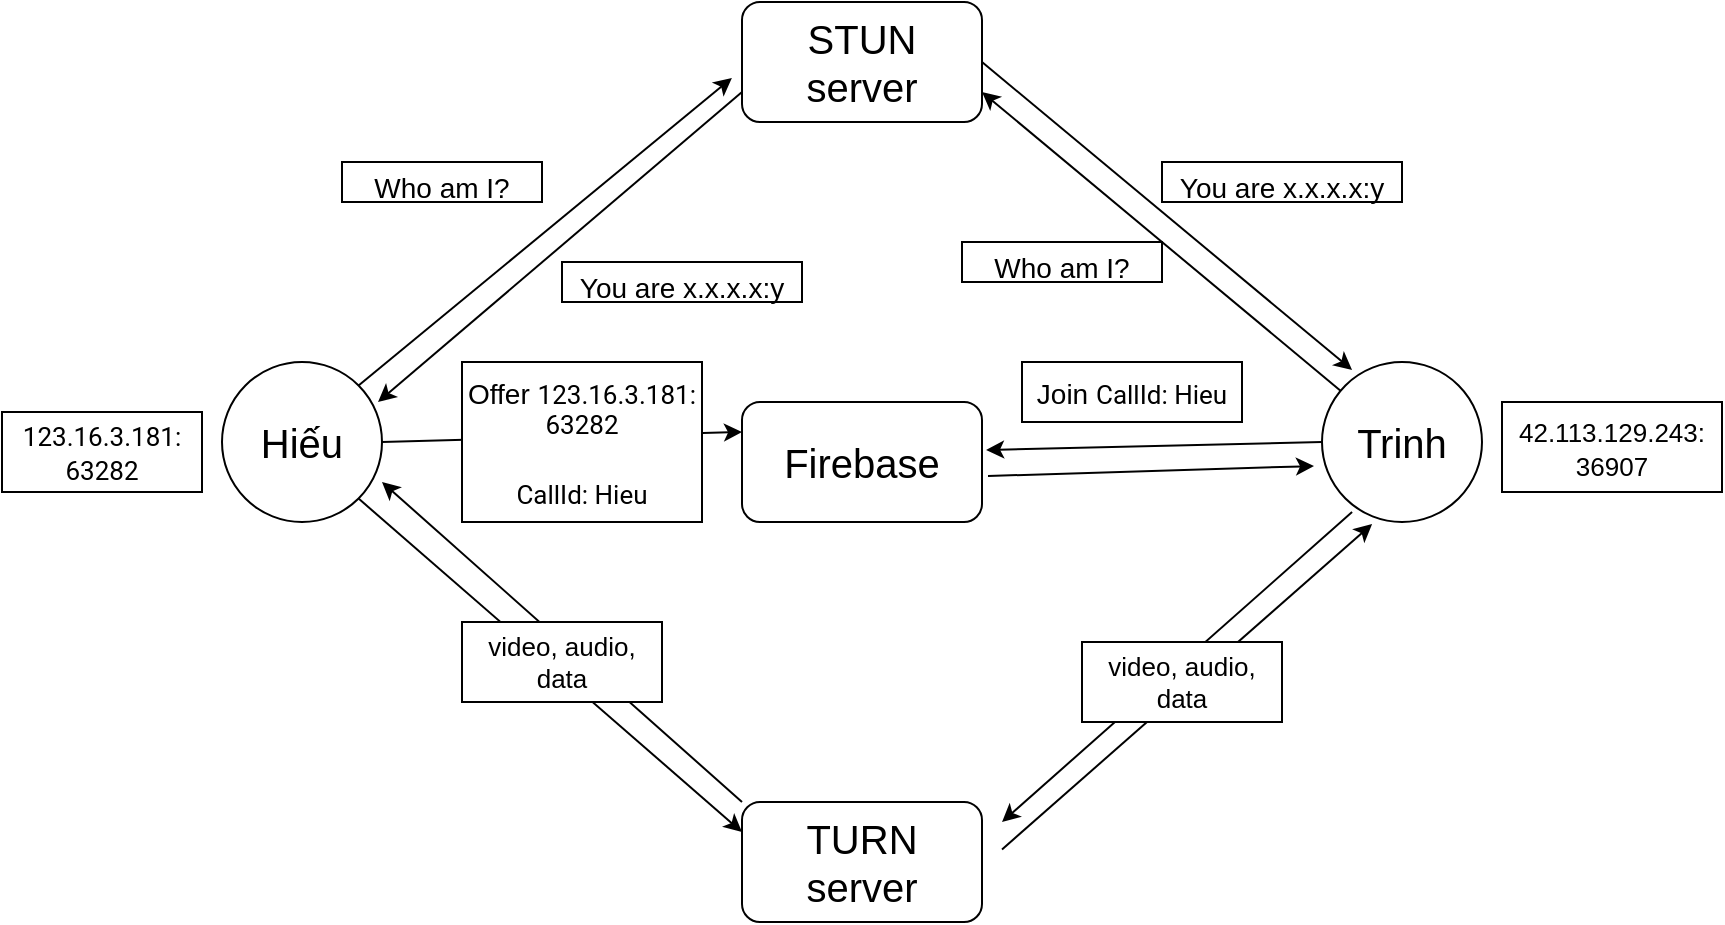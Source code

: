 <mxfile version="20.7.3" type="github">
  <diagram id="hO2c9e0ag-w_Zp7F7HRF" name="Trang-1">
    <mxGraphModel dx="954" dy="481" grid="1" gridSize="10" guides="1" tooltips="1" connect="1" arrows="1" fold="1" page="1" pageScale="1" pageWidth="2339" pageHeight="3300" math="0" shadow="0">
      <root>
        <mxCell id="0" />
        <mxCell id="1" parent="0" />
        <mxCell id="8AqZJE-wEw9Ke-_Pna0a-1" value="&lt;font style=&quot;font-size: 20px;&quot;&gt;Hiếu&lt;/font&gt;" style="ellipse;whiteSpace=wrap;html=1;aspect=fixed;" vertex="1" parent="1">
          <mxGeometry x="210" y="240" width="80" height="80" as="geometry" />
        </mxCell>
        <mxCell id="8AqZJE-wEw9Ke-_Pna0a-2" value="&lt;font style=&quot;font-size: 20px;&quot;&gt;Trinh&lt;/font&gt;" style="ellipse;whiteSpace=wrap;html=1;aspect=fixed;" vertex="1" parent="1">
          <mxGeometry x="760" y="240" width="80" height="80" as="geometry" />
        </mxCell>
        <mxCell id="8AqZJE-wEw9Ke-_Pna0a-3" value="STUN&lt;br&gt;server" style="rounded=1;whiteSpace=wrap;html=1;fontSize=20;" vertex="1" parent="1">
          <mxGeometry x="470" y="60" width="120" height="60" as="geometry" />
        </mxCell>
        <mxCell id="8AqZJE-wEw9Ke-_Pna0a-4" value="Firebase&lt;br&gt;" style="rounded=1;whiteSpace=wrap;html=1;fontSize=20;" vertex="1" parent="1">
          <mxGeometry x="470" y="260" width="120" height="60" as="geometry" />
        </mxCell>
        <mxCell id="8AqZJE-wEw9Ke-_Pna0a-5" value="TURN&lt;br&gt;server" style="rounded=1;whiteSpace=wrap;html=1;fontSize=20;" vertex="1" parent="1">
          <mxGeometry x="470" y="460" width="120" height="60" as="geometry" />
        </mxCell>
        <mxCell id="8AqZJE-wEw9Ke-_Pna0a-7" value="" style="endArrow=classic;html=1;rounded=0;fontSize=20;exitX=1;exitY=0;exitDx=0;exitDy=0;entryX=-0.042;entryY=0.633;entryDx=0;entryDy=0;entryPerimeter=0;" edge="1" parent="1" source="8AqZJE-wEw9Ke-_Pna0a-1" target="8AqZJE-wEw9Ke-_Pna0a-3">
          <mxGeometry width="50" height="50" relative="1" as="geometry">
            <mxPoint x="460" y="330" as="sourcePoint" />
            <mxPoint x="510" y="280" as="targetPoint" />
          </mxGeometry>
        </mxCell>
        <mxCell id="8AqZJE-wEw9Ke-_Pna0a-8" value="" style="endArrow=classic;html=1;rounded=0;fontSize=20;exitX=1;exitY=0.5;exitDx=0;exitDy=0;entryX=0;entryY=0.25;entryDx=0;entryDy=0;" edge="1" parent="1" source="8AqZJE-wEw9Ke-_Pna0a-1" target="8AqZJE-wEw9Ke-_Pna0a-4">
          <mxGeometry width="50" height="50" relative="1" as="geometry">
            <mxPoint x="288.284" y="261.716" as="sourcePoint" />
            <mxPoint x="474.96" y="107.98" as="targetPoint" />
          </mxGeometry>
        </mxCell>
        <mxCell id="8AqZJE-wEw9Ke-_Pna0a-9" value="" style="endArrow=classic;html=1;rounded=0;fontSize=20;exitX=0;exitY=0.75;exitDx=0;exitDy=0;entryX=0.975;entryY=0.25;entryDx=0;entryDy=0;entryPerimeter=0;" edge="1" parent="1" source="8AqZJE-wEw9Ke-_Pna0a-3" target="8AqZJE-wEw9Ke-_Pna0a-1">
          <mxGeometry width="50" height="50" relative="1" as="geometry">
            <mxPoint x="298.284" y="271.716" as="sourcePoint" />
            <mxPoint x="484.96" y="117.98" as="targetPoint" />
          </mxGeometry>
        </mxCell>
        <mxCell id="8AqZJE-wEw9Ke-_Pna0a-10" value="" style="endArrow=classic;html=1;rounded=0;fontSize=20;exitX=1;exitY=0;exitDx=0;exitDy=0;entryX=0.313;entryY=1.013;entryDx=0;entryDy=0;entryPerimeter=0;" edge="1" parent="1" target="8AqZJE-wEw9Ke-_Pna0a-2">
          <mxGeometry width="50" height="50" relative="1" as="geometry">
            <mxPoint x="600.004" y="483.736" as="sourcePoint" />
            <mxPoint x="786.68" y="330" as="targetPoint" />
          </mxGeometry>
        </mxCell>
        <mxCell id="8AqZJE-wEw9Ke-_Pna0a-11" value="" style="endArrow=classic;html=1;rounded=0;fontSize=20;exitX=1;exitY=1;exitDx=0;exitDy=0;entryX=0;entryY=0.25;entryDx=0;entryDy=0;" edge="1" parent="1" source="8AqZJE-wEw9Ke-_Pna0a-1" target="8AqZJE-wEw9Ke-_Pna0a-5">
          <mxGeometry width="50" height="50" relative="1" as="geometry">
            <mxPoint x="318.284" y="291.716" as="sourcePoint" />
            <mxPoint x="504.96" y="137.98" as="targetPoint" />
          </mxGeometry>
        </mxCell>
        <mxCell id="8AqZJE-wEw9Ke-_Pna0a-13" value="" style="endArrow=classic;html=1;rounded=0;fontSize=20;exitX=1;exitY=0.5;exitDx=0;exitDy=0;entryX=0.188;entryY=0.05;entryDx=0;entryDy=0;entryPerimeter=0;" edge="1" parent="1" source="8AqZJE-wEw9Ke-_Pna0a-3" target="8AqZJE-wEw9Ke-_Pna0a-2">
          <mxGeometry width="50" height="50" relative="1" as="geometry">
            <mxPoint x="590.004" y="80.004" as="sourcePoint" />
            <mxPoint x="781.72" y="246.72" as="targetPoint" />
          </mxGeometry>
        </mxCell>
        <mxCell id="8AqZJE-wEw9Ke-_Pna0a-14" value="" style="endArrow=classic;html=1;rounded=0;fontSize=20;exitX=0;exitY=0;exitDx=0;exitDy=0;entryX=1;entryY=0.75;entryDx=0;entryDy=0;entryPerimeter=0;" edge="1" parent="1" source="8AqZJE-wEw9Ke-_Pna0a-5" target="8AqZJE-wEw9Ke-_Pna0a-1">
          <mxGeometry width="50" height="50" relative="1" as="geometry">
            <mxPoint x="298.284" y="328.284" as="sourcePoint" />
            <mxPoint x="490" y="495" as="targetPoint" />
          </mxGeometry>
        </mxCell>
        <mxCell id="8AqZJE-wEw9Ke-_Pna0a-15" value="" style="endArrow=classic;html=1;rounded=0;fontSize=20;exitX=0.188;exitY=0.938;exitDx=0;exitDy=0;exitPerimeter=0;" edge="1" parent="1" source="8AqZJE-wEw9Ke-_Pna0a-2">
          <mxGeometry width="50" height="50" relative="1" as="geometry">
            <mxPoint x="640.004" y="330.004" as="sourcePoint" />
            <mxPoint x="600" y="470" as="targetPoint" />
          </mxGeometry>
        </mxCell>
        <mxCell id="8AqZJE-wEw9Ke-_Pna0a-16" value="" style="endArrow=classic;html=1;rounded=0;fontSize=20;entryX=1;entryY=0.75;entryDx=0;entryDy=0;" edge="1" parent="1" source="8AqZJE-wEw9Ke-_Pna0a-2" target="8AqZJE-wEw9Ke-_Pna0a-3">
          <mxGeometry width="50" height="50" relative="1" as="geometry">
            <mxPoint x="610.004" y="493.736" as="sourcePoint" />
            <mxPoint x="795.04" y="331.04" as="targetPoint" />
          </mxGeometry>
        </mxCell>
        <mxCell id="8AqZJE-wEw9Ke-_Pna0a-19" value="" style="endArrow=classic;html=1;rounded=0;fontSize=20;exitX=0;exitY=0.5;exitDx=0;exitDy=0;entryX=1.017;entryY=0.4;entryDx=0;entryDy=0;entryPerimeter=0;" edge="1" parent="1" source="8AqZJE-wEw9Ke-_Pna0a-2" target="8AqZJE-wEw9Ke-_Pna0a-4">
          <mxGeometry width="50" height="50" relative="1" as="geometry">
            <mxPoint x="620.004" y="503.736" as="sourcePoint" />
            <mxPoint x="805.04" y="341.04" as="targetPoint" />
          </mxGeometry>
        </mxCell>
        <mxCell id="8AqZJE-wEw9Ke-_Pna0a-20" value="" style="endArrow=classic;html=1;rounded=0;fontSize=20;exitX=1.025;exitY=0.617;exitDx=0;exitDy=0;exitPerimeter=0;entryX=-0.05;entryY=0.65;entryDx=0;entryDy=0;entryPerimeter=0;" edge="1" parent="1" source="8AqZJE-wEw9Ke-_Pna0a-4" target="8AqZJE-wEw9Ke-_Pna0a-2">
          <mxGeometry width="50" height="50" relative="1" as="geometry">
            <mxPoint x="770" y="290" as="sourcePoint" />
            <mxPoint x="750" y="300" as="targetPoint" />
          </mxGeometry>
        </mxCell>
        <mxCell id="8AqZJE-wEw9Ke-_Pna0a-21" value="&lt;font style=&quot;font-size: 14px;&quot;&gt;Who am I?&lt;/font&gt;" style="rounded=0;whiteSpace=wrap;html=1;fontSize=20;" vertex="1" parent="1">
          <mxGeometry x="270" y="140" width="100" height="20" as="geometry" />
        </mxCell>
        <mxCell id="8AqZJE-wEw9Ke-_Pna0a-22" value="&lt;font style=&quot;font-size: 14px;&quot;&gt;Who am I?&lt;/font&gt;" style="rounded=0;whiteSpace=wrap;html=1;fontSize=20;" vertex="1" parent="1">
          <mxGeometry x="580" y="180" width="100" height="20" as="geometry" />
        </mxCell>
        <mxCell id="8AqZJE-wEw9Ke-_Pna0a-23" value="&lt;font style=&quot;font-size: 14px;&quot;&gt;You are x.x.x.x:y&lt;/font&gt;" style="rounded=0;whiteSpace=wrap;html=1;fontSize=20;" vertex="1" parent="1">
          <mxGeometry x="680" y="140" width="120" height="20" as="geometry" />
        </mxCell>
        <mxCell id="8AqZJE-wEw9Ke-_Pna0a-24" value="&lt;font style=&quot;font-size: 14px;&quot;&gt;You are x.x.x.x:y&lt;/font&gt;" style="rounded=0;whiteSpace=wrap;html=1;fontSize=20;" vertex="1" parent="1">
          <mxGeometry x="380" y="190" width="120" height="20" as="geometry" />
        </mxCell>
        <mxCell id="8AqZJE-wEw9Ke-_Pna0a-25" value="&lt;p style=&quot;line-height: 60%;&quot;&gt;&lt;font style=&quot;font-size: 14px;&quot;&gt;Offer&amp;nbsp;&lt;/font&gt;&lt;span style=&quot;font-family: Roboto, sans-serif; font-size: 13px; text-align: right;&quot;&gt;123.16.3.181:&lt;/span&gt;&lt;br style=&quot;border-color: var(--border-color); font-family: Roboto, sans-serif; font-size: 13px; text-align: right;&quot;&gt;&lt;span style=&quot;border-color: var(--border-color); font-family: Roboto, sans-serif; font-size: 13px; text-align: left;&quot;&gt;63282&lt;/span&gt;&lt;/p&gt;&lt;p style=&quot;line-height: 60%;&quot;&gt;&lt;span style=&quot;border-color: var(--border-color); font-family: Roboto, sans-serif; font-size: 13px; text-align: left;&quot;&gt;CallId: Hieu&lt;/span&gt;&lt;/p&gt;" style="rounded=0;whiteSpace=wrap;html=1;fontSize=20;" vertex="1" parent="1">
          <mxGeometry x="330" y="240" width="120" height="80" as="geometry" />
        </mxCell>
        <mxCell id="8AqZJE-wEw9Ke-_Pna0a-26" value="&lt;span style=&quot;color: rgb(0, 0, 0); font-family: Roboto, sans-serif; font-style: normal; font-variant-ligatures: normal; font-variant-caps: normal; letter-spacing: normal; orphans: 2; text-align: right; text-indent: 0px; text-transform: none; widows: 2; word-spacing: 0px; -webkit-text-stroke-width: 0px; text-decoration-thickness: initial; text-decoration-style: initial; text-decoration-color: initial; float: none; display: inline !important; font-size: 13px;&quot;&gt;123.16.3.181:&lt;br&gt;&lt;span style=&quot;text-align: left;&quot;&gt;63282&lt;/span&gt;&lt;br&gt;&lt;/span&gt;" style="rounded=0;whiteSpace=wrap;html=1;fontSize=14;" vertex="1" parent="1">
          <mxGeometry x="100" y="265" width="100" height="40" as="geometry" />
        </mxCell>
        <mxCell id="8AqZJE-wEw9Ke-_Pna0a-27" value="&lt;font style=&quot;font-size: 13px;&quot;&gt;42.113.129.243: 36907&lt;/font&gt;" style="rounded=0;whiteSpace=wrap;html=1;fontSize=14;" vertex="1" parent="1">
          <mxGeometry x="850" y="260" width="110" height="45" as="geometry" />
        </mxCell>
        <mxCell id="8AqZJE-wEw9Ke-_Pna0a-29" value="&lt;p style=&quot;text-align: center; line-height: 60%;&quot;&gt;&lt;span style=&quot;text-align: left; background-color: initial; font-size: 14px;&quot;&gt;Join&amp;nbsp;&lt;/span&gt;&lt;span style=&quot;font-family: Roboto, sans-serif; font-size: 13px; text-align: left; background-color: initial;&quot;&gt;CallId: Hieu&lt;/span&gt;&lt;br&gt;&lt;/p&gt;" style="rounded=0;whiteSpace=wrap;html=1;fontSize=20;" vertex="1" parent="1">
          <mxGeometry x="610" y="240" width="110" height="30" as="geometry" />
        </mxCell>
        <mxCell id="8AqZJE-wEw9Ke-_Pna0a-30" value="video, audio, data" style="rounded=0;whiteSpace=wrap;html=1;fontSize=13;" vertex="1" parent="1">
          <mxGeometry x="330" y="370" width="100" height="40" as="geometry" />
        </mxCell>
        <mxCell id="8AqZJE-wEw9Ke-_Pna0a-31" value="video, audio, data" style="rounded=0;whiteSpace=wrap;html=1;fontSize=13;" vertex="1" parent="1">
          <mxGeometry x="640" y="380" width="100" height="40" as="geometry" />
        </mxCell>
      </root>
    </mxGraphModel>
  </diagram>
</mxfile>
